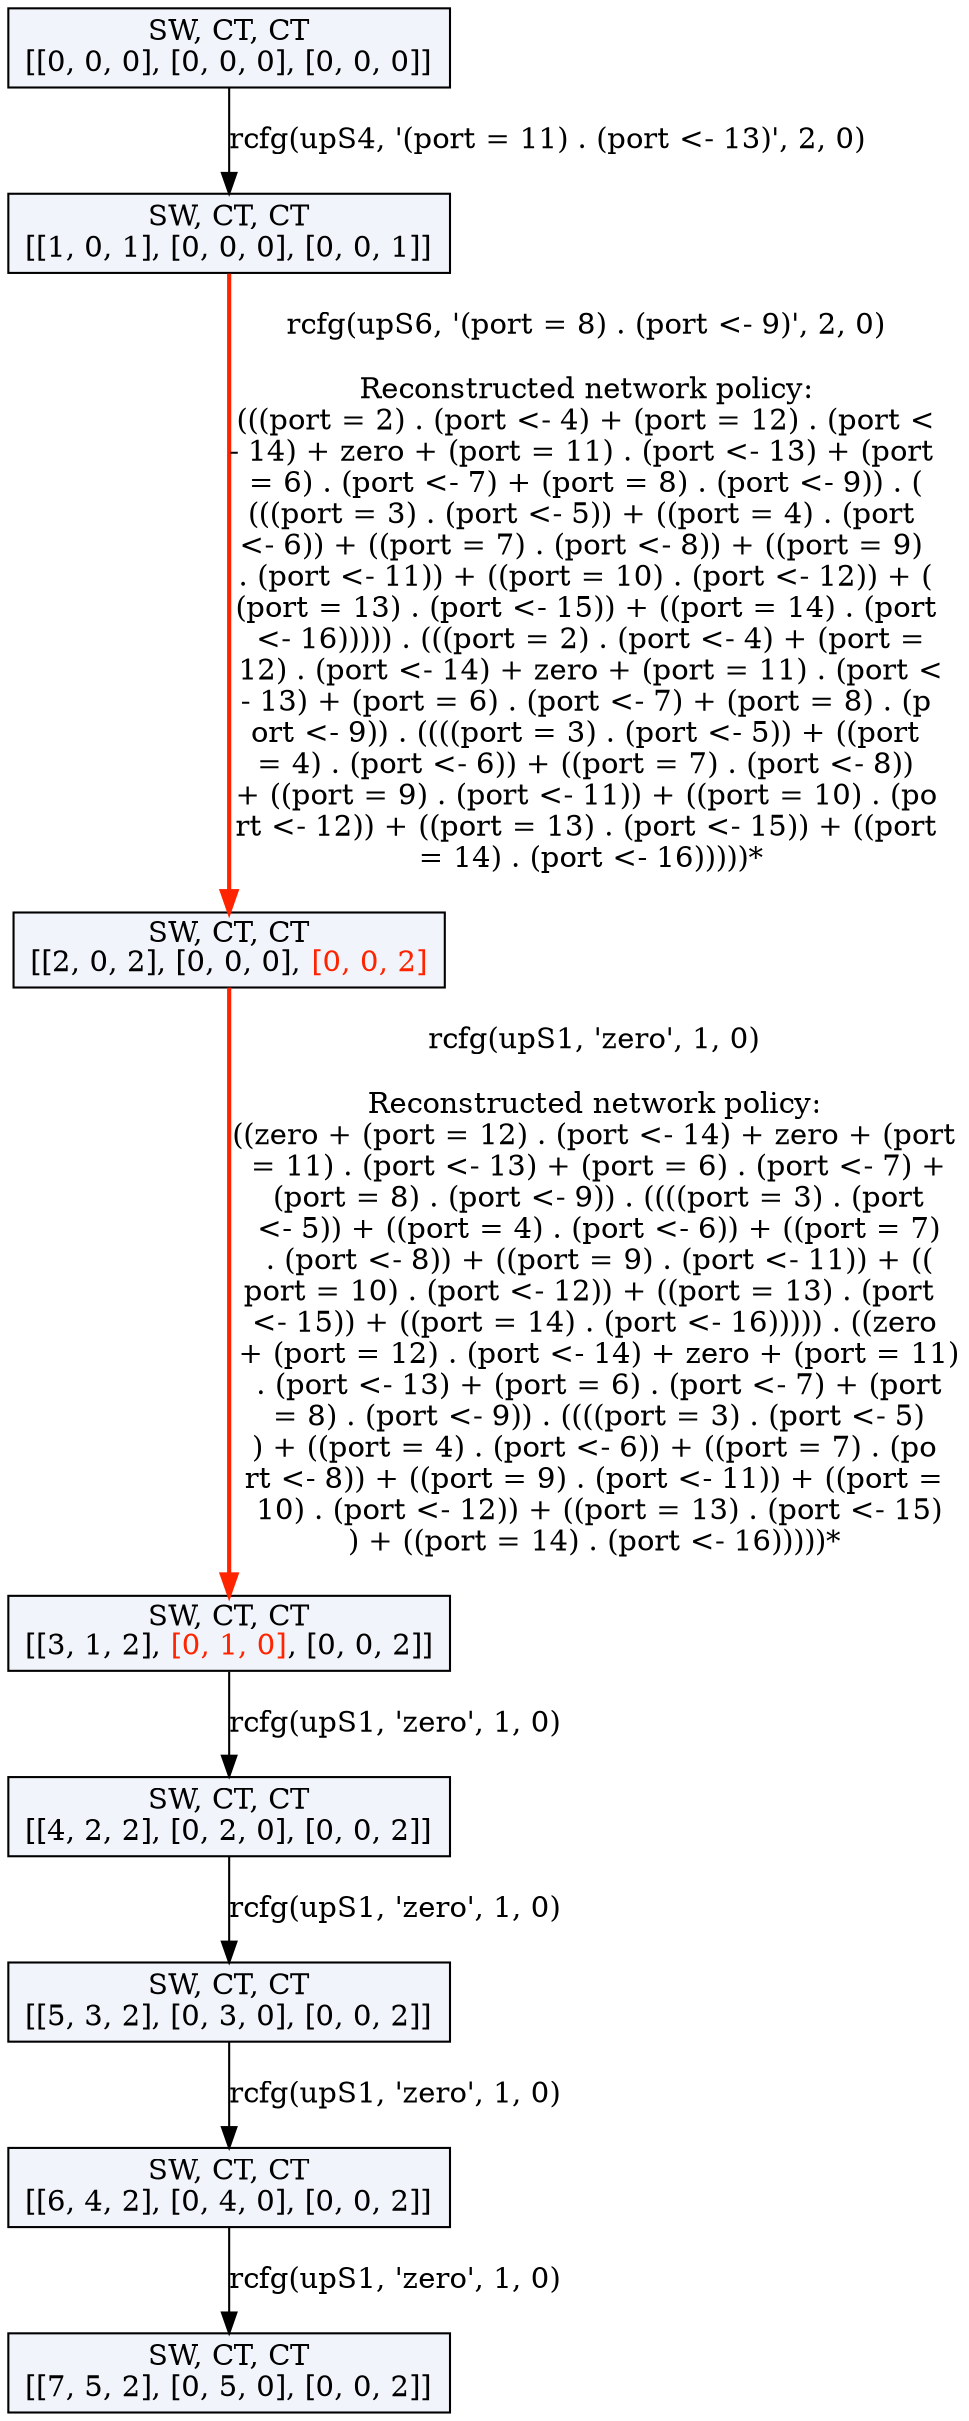digraph g {
n0 [label=<SW, CT, CT<br/>[[0, 0, 0], [0, 0, 0], [0, 0, 0]]>, shape=rectangle, style=filled, fillcolor="#F2F4FB"];
n1 [label=<SW, CT, CT<br/>[[1, 0, 1], [0, 0, 0], [0, 0, 1]]>, shape=rectangle, style=filled, fillcolor="#F2F4FB"];
n0 -> n1 [label="rcfg(upS4, '(port = 11) . (port <- 13)', 2, 0)", color="#000000", penwidth=1.0];
n2 [label=<SW, CT, CT<br/>[[2, 0, 2], [0, 0, 0], <font color="#FF2400">[0, 0, 2]</font>]>, shape=rectangle, style=filled, fillcolor="#F2F4FB"];
n1 -> n2 [label="rcfg(upS6, '(port = 8) . (port <- 9)', 2, 0)

Reconstructed network policy:
(((port = 2) . (port <- 4) + (port = 12) . (port <
- 14) + zero + (port = 11) . (port <- 13) + (port 
= 6) . (port <- 7) + (port = 8) . (port <- 9)) . (
(((port = 3) . (port <- 5)) + ((port = 4) . (port 
<- 6)) + ((port = 7) . (port <- 8)) + ((port = 9) 
. (port <- 11)) + ((port = 10) . (port <- 12)) + (
(port = 13) . (port <- 15)) + ((port = 14) . (port
 <- 16))))) . (((port = 2) . (port <- 4) + (port =
 12) . (port <- 14) + zero + (port = 11) . (port <
- 13) + (port = 6) . (port <- 7) + (port = 8) . (p
ort <- 9)) . ((((port = 3) . (port <- 5)) + ((port
 = 4) . (port <- 6)) + ((port = 7) . (port <- 8)) 
+ ((port = 9) . (port <- 11)) + ((port = 10) . (po
rt <- 12)) + ((port = 13) . (port <- 15)) + ((port
 = 14) . (port <- 16)))))*", color="#FF2400", penwidth=2.0];
n3 [label=<SW, CT, CT<br/>[[3, 1, 2], <font color="#FF2400">[0, 1, 0]</font>, [0, 0, 2]]>, shape=rectangle, style=filled, fillcolor="#F2F4FB"];
n2 -> n3 [label="rcfg(upS1, 'zero', 1, 0)

Reconstructed network policy:
((zero + (port = 12) . (port <- 14) + zero + (port
 = 11) . (port <- 13) + (port = 6) . (port <- 7) +
 (port = 8) . (port <- 9)) . ((((port = 3) . (port
 <- 5)) + ((port = 4) . (port <- 6)) + ((port = 7)
 . (port <- 8)) + ((port = 9) . (port <- 11)) + ((
port = 10) . (port <- 12)) + ((port = 13) . (port 
<- 15)) + ((port = 14) . (port <- 16))))) . ((zero
 + (port = 12) . (port <- 14) + zero + (port = 11)
 . (port <- 13) + (port = 6) . (port <- 7) + (port
 = 8) . (port <- 9)) . ((((port = 3) . (port <- 5)
) + ((port = 4) . (port <- 6)) + ((port = 7) . (po
rt <- 8)) + ((port = 9) . (port <- 11)) + ((port =
 10) . (port <- 12)) + ((port = 13) . (port <- 15)
) + ((port = 14) . (port <- 16)))))*", color="#FF2400", penwidth=2.0];
n4 [label=<SW, CT, CT<br/>[[4, 2, 2], [0, 2, 0], [0, 0, 2]]>, shape=rectangle, style=filled, fillcolor="#F2F4FB"];
n3 -> n4 [label="rcfg(upS1, 'zero', 1, 0)", color="#000000", penwidth=1.0];
n5 [label=<SW, CT, CT<br/>[[5, 3, 2], [0, 3, 0], [0, 0, 2]]>, shape=rectangle, style=filled, fillcolor="#F2F4FB"];
n4 -> n5 [label="rcfg(upS1, 'zero', 1, 0)", color="#000000", penwidth=1.0];
n6 [label=<SW, CT, CT<br/>[[6, 4, 2], [0, 4, 0], [0, 0, 2]]>, shape=rectangle, style=filled, fillcolor="#F2F4FB"];
n5 -> n6 [label="rcfg(upS1, 'zero', 1, 0)", color="#000000", penwidth=1.0];
n7 [label=<SW, CT, CT<br/>[[7, 5, 2], [0, 5, 0], [0, 0, 2]]>, shape=rectangle, style=filled, fillcolor="#F2F4FB"];
n6 -> n7 [label="rcfg(upS1, 'zero', 1, 0)", color="#000000", penwidth=1.0];
}